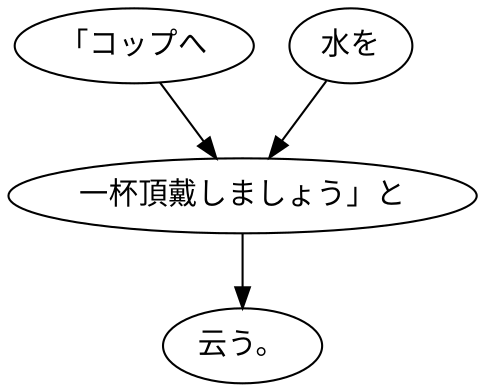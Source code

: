 digraph graph1481 {
	node0 [label="「コップへ"];
	node1 [label="水を"];
	node2 [label="一杯頂戴しましょう」と"];
	node3 [label="云う。"];
	node0 -> node2;
	node1 -> node2;
	node2 -> node3;
}
